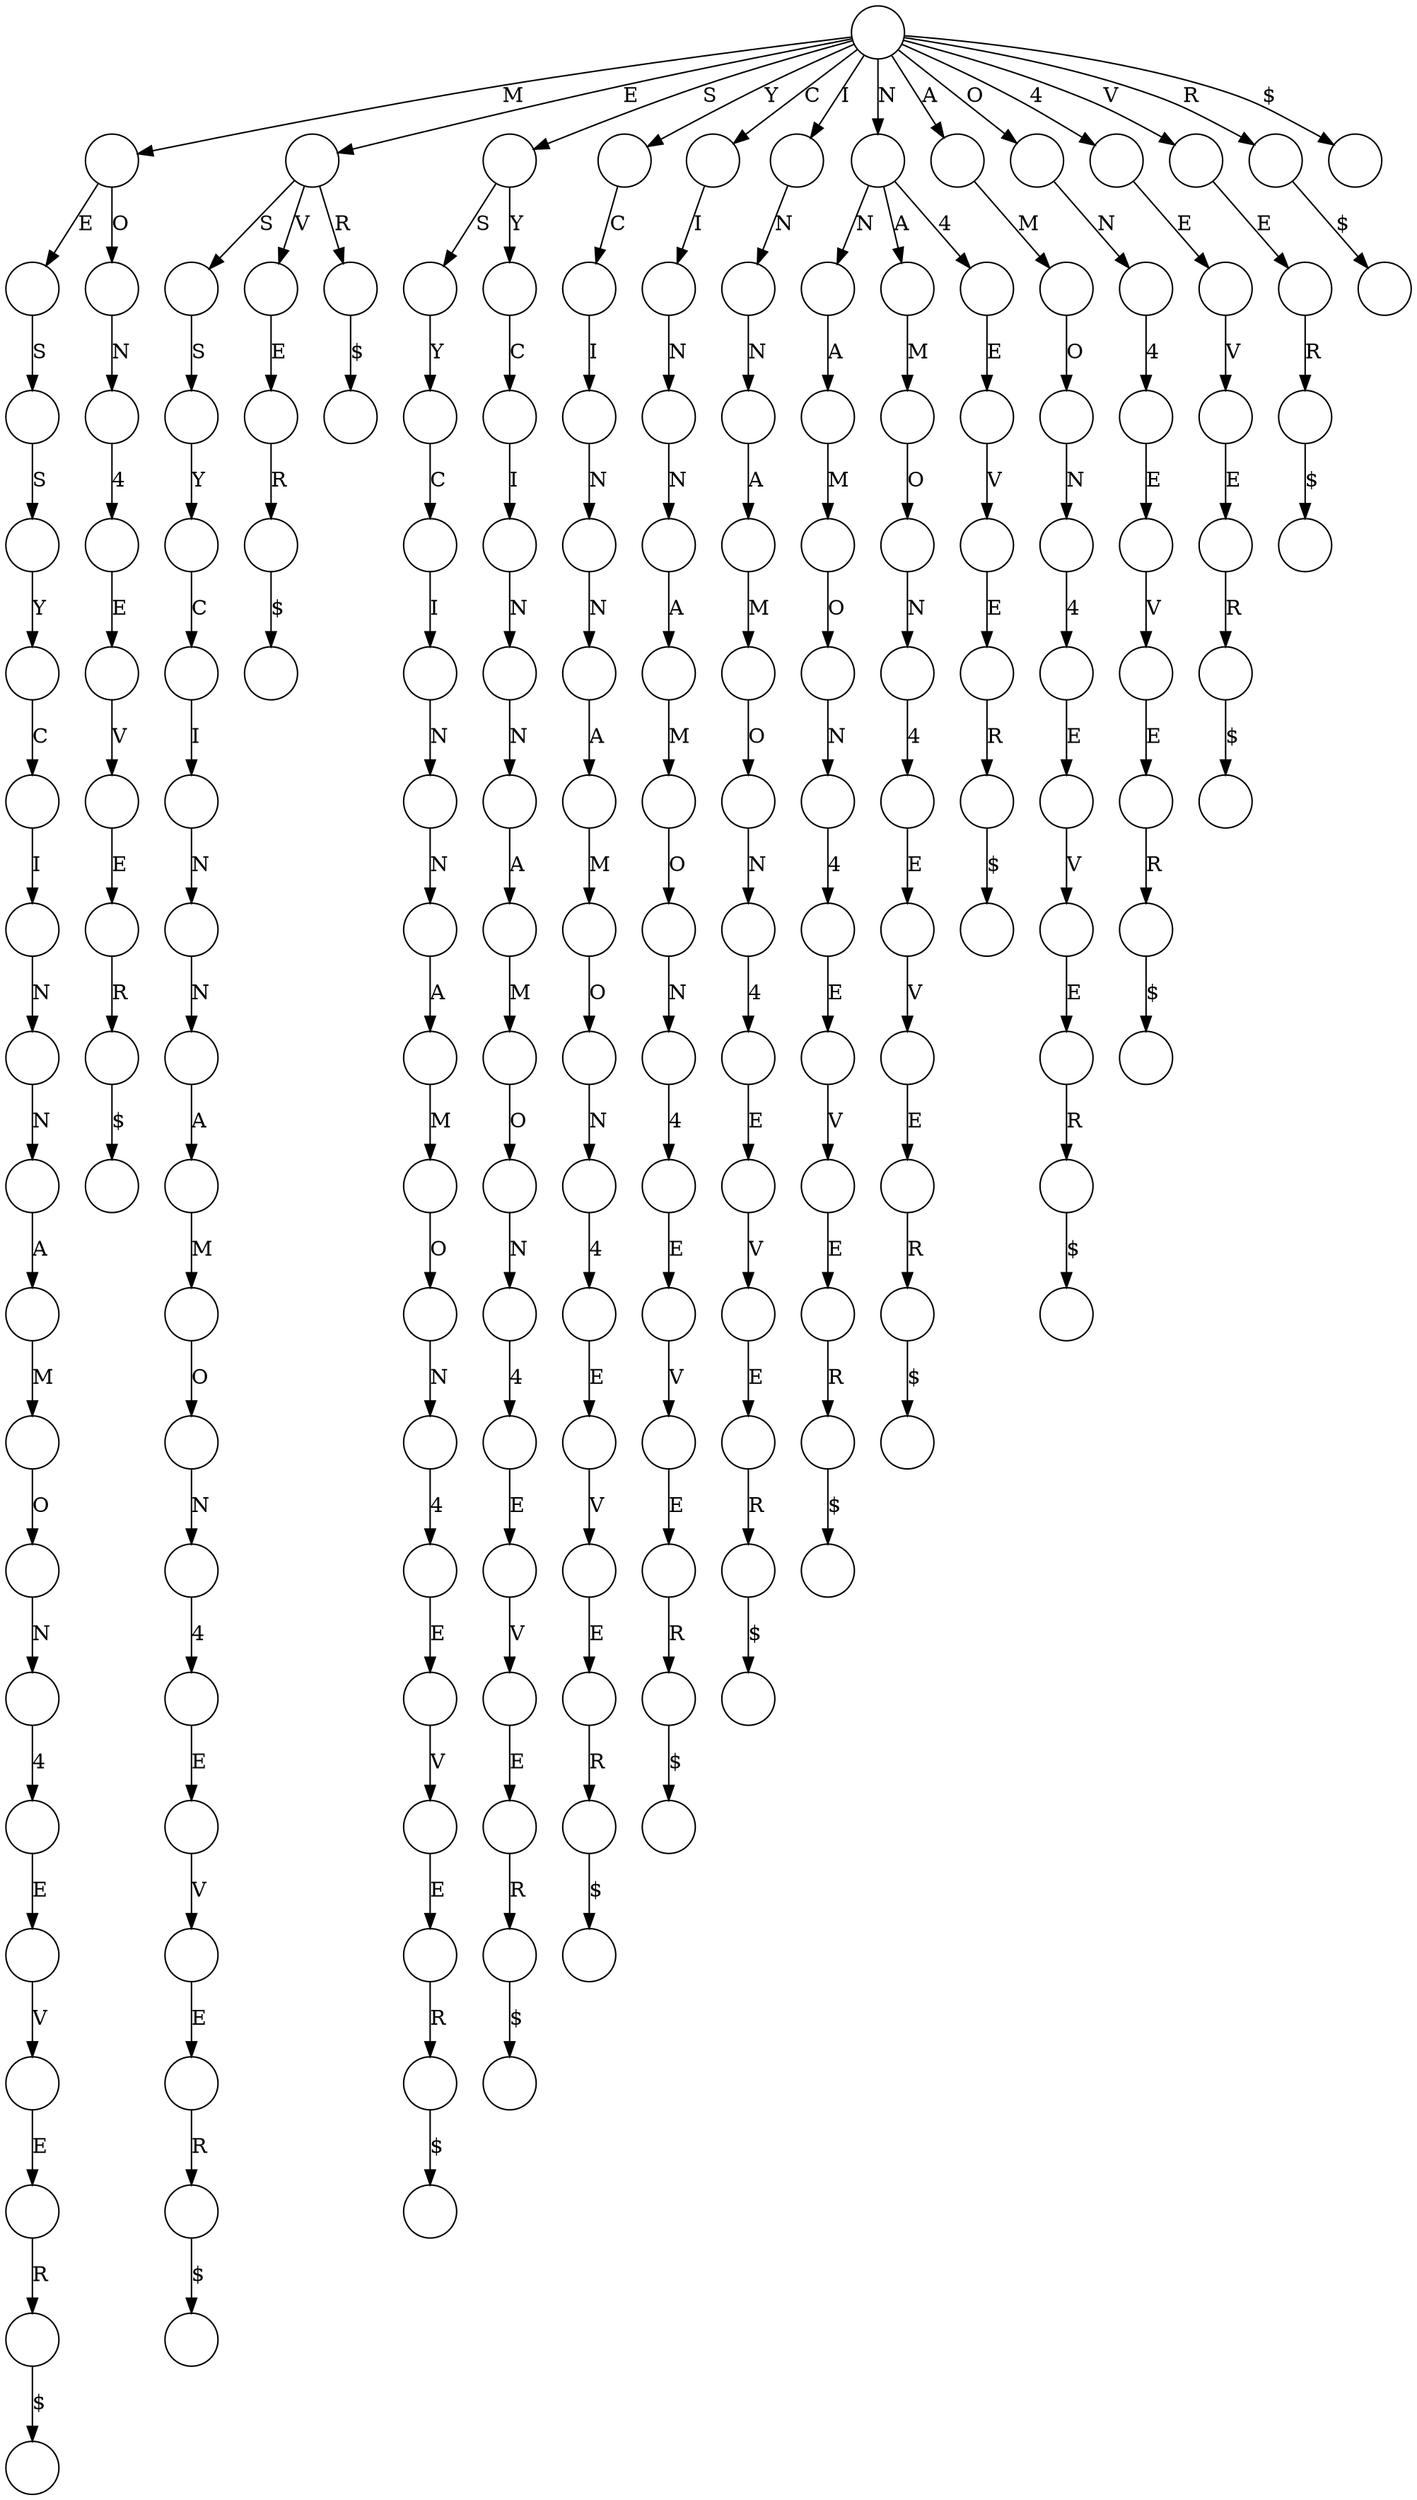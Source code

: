 digraph "Suffix trie" {
  node [shape=circle label=""];
  0 -> 1 [ label="M" ];
  1 -> 2 [ label="E" ];
  2 -> 3 [ label="S" ];
  3 -> 4 [ label="S" ];
  4 -> 5 [ label="Y" ];
  5 -> 6 [ label="C" ];
  6 -> 7 [ label="I" ];
  7 -> 8 [ label="N" ];
  8 -> 9 [ label="N" ];
  9 -> 10 [ label="A" ];
  10 -> 11 [ label="M" ];
  11 -> 12 [ label="O" ];
  12 -> 13 [ label="N" ];
  13 -> 14 [ label="4" ];
  14 -> 15 [ label="E" ];
  15 -> 16 [ label="V" ];
  16 -> 17 [ label="E" ];
  17 -> 18 [ label="R" ];
  18 -> 19 [ label="$" ];
  1 -> 20 [ label="O" ];
  20 -> 21 [ label="N" ];
  21 -> 22 [ label="4" ];
  22 -> 23 [ label="E" ];
  23 -> 24 [ label="V" ];
  24 -> 25 [ label="E" ];
  25 -> 26 [ label="R" ];
  26 -> 27 [ label="$" ];
  0 -> 28 [ label="E" ];
  28 -> 29 [ label="S" ];
  29 -> 30 [ label="S" ];
  30 -> 31 [ label="Y" ];
  31 -> 32 [ label="C" ];
  32 -> 33 [ label="I" ];
  33 -> 34 [ label="N" ];
  34 -> 35 [ label="N" ];
  35 -> 36 [ label="A" ];
  36 -> 37 [ label="M" ];
  37 -> 38 [ label="O" ];
  38 -> 39 [ label="N" ];
  39 -> 40 [ label="4" ];
  40 -> 41 [ label="E" ];
  41 -> 42 [ label="V" ];
  42 -> 43 [ label="E" ];
  43 -> 44 [ label="R" ];
  44 -> 45 [ label="$" ];
  28 -> 46 [ label="V" ];
  46 -> 47 [ label="E" ];
  47 -> 48 [ label="R" ];
  48 -> 49 [ label="$" ];
  28 -> 50 [ label="R" ];
  50 -> 51 [ label="$" ];
  0 -> 52 [ label="S" ];
  52 -> 53 [ label="S" ];
  53 -> 54 [ label="Y" ];
  54 -> 55 [ label="C" ];
  55 -> 56 [ label="I" ];
  56 -> 57 [ label="N" ];
  57 -> 58 [ label="N" ];
  58 -> 59 [ label="A" ];
  59 -> 60 [ label="M" ];
  60 -> 61 [ label="O" ];
  61 -> 62 [ label="N" ];
  62 -> 63 [ label="4" ];
  63 -> 64 [ label="E" ];
  64 -> 65 [ label="V" ];
  65 -> 66 [ label="E" ];
  66 -> 67 [ label="R" ];
  67 -> 68 [ label="$" ];
  52 -> 69 [ label="Y" ];
  69 -> 70 [ label="C" ];
  70 -> 71 [ label="I" ];
  71 -> 72 [ label="N" ];
  72 -> 73 [ label="N" ];
  73 -> 74 [ label="A" ];
  74 -> 75 [ label="M" ];
  75 -> 76 [ label="O" ];
  76 -> 77 [ label="N" ];
  77 -> 78 [ label="4" ];
  78 -> 79 [ label="E" ];
  79 -> 80 [ label="V" ];
  80 -> 81 [ label="E" ];
  81 -> 82 [ label="R" ];
  82 -> 83 [ label="$" ];
  0 -> 84 [ label="Y" ];
  84 -> 85 [ label="C" ];
  85 -> 86 [ label="I" ];
  86 -> 87 [ label="N" ];
  87 -> 88 [ label="N" ];
  88 -> 89 [ label="A" ];
  89 -> 90 [ label="M" ];
  90 -> 91 [ label="O" ];
  91 -> 92 [ label="N" ];
  92 -> 93 [ label="4" ];
  93 -> 94 [ label="E" ];
  94 -> 95 [ label="V" ];
  95 -> 96 [ label="E" ];
  96 -> 97 [ label="R" ];
  97 -> 98 [ label="$" ];
  0 -> 99 [ label="C" ];
  99 -> 100 [ label="I" ];
  100 -> 101 [ label="N" ];
  101 -> 102 [ label="N" ];
  102 -> 103 [ label="A" ];
  103 -> 104 [ label="M" ];
  104 -> 105 [ label="O" ];
  105 -> 106 [ label="N" ];
  106 -> 107 [ label="4" ];
  107 -> 108 [ label="E" ];
  108 -> 109 [ label="V" ];
  109 -> 110 [ label="E" ];
  110 -> 111 [ label="R" ];
  111 -> 112 [ label="$" ];
  0 -> 113 [ label="I" ];
  113 -> 114 [ label="N" ];
  114 -> 115 [ label="N" ];
  115 -> 116 [ label="A" ];
  116 -> 117 [ label="M" ];
  117 -> 118 [ label="O" ];
  118 -> 119 [ label="N" ];
  119 -> 120 [ label="4" ];
  120 -> 121 [ label="E" ];
  121 -> 122 [ label="V" ];
  122 -> 123 [ label="E" ];
  123 -> 124 [ label="R" ];
  124 -> 125 [ label="$" ];
  0 -> 126 [ label="N" ];
  126 -> 127 [ label="N" ];
  127 -> 128 [ label="A" ];
  128 -> 129 [ label="M" ];
  129 -> 130 [ label="O" ];
  130 -> 131 [ label="N" ];
  131 -> 132 [ label="4" ];
  132 -> 133 [ label="E" ];
  133 -> 134 [ label="V" ];
  134 -> 135 [ label="E" ];
  135 -> 136 [ label="R" ];
  136 -> 137 [ label="$" ];
  126 -> 138 [ label="A" ];
  138 -> 139 [ label="M" ];
  139 -> 140 [ label="O" ];
  140 -> 141 [ label="N" ];
  141 -> 142 [ label="4" ];
  142 -> 143 [ label="E" ];
  143 -> 144 [ label="V" ];
  144 -> 145 [ label="E" ];
  145 -> 146 [ label="R" ];
  146 -> 147 [ label="$" ];
  126 -> 148 [ label="4" ];
  148 -> 149 [ label="E" ];
  149 -> 150 [ label="V" ];
  150 -> 151 [ label="E" ];
  151 -> 152 [ label="R" ];
  152 -> 153 [ label="$" ];
  0 -> 154 [ label="A" ];
  154 -> 155 [ label="M" ];
  155 -> 156 [ label="O" ];
  156 -> 157 [ label="N" ];
  157 -> 158 [ label="4" ];
  158 -> 159 [ label="E" ];
  159 -> 160 [ label="V" ];
  160 -> 161 [ label="E" ];
  161 -> 162 [ label="R" ];
  162 -> 163 [ label="$" ];
  0 -> 164 [ label="O" ];
  164 -> 165 [ label="N" ];
  165 -> 166 [ label="4" ];
  166 -> 167 [ label="E" ];
  167 -> 168 [ label="V" ];
  168 -> 169 [ label="E" ];
  169 -> 170 [ label="R" ];
  170 -> 171 [ label="$" ];
  0 -> 172 [ label="4" ];
  172 -> 173 [ label="E" ];
  173 -> 174 [ label="V" ];
  174 -> 175 [ label="E" ];
  175 -> 176 [ label="R" ];
  176 -> 177 [ label="$" ];
  0 -> 178 [ label="V" ];
  178 -> 179 [ label="E" ];
  179 -> 180 [ label="R" ];
  180 -> 181 [ label="$" ];
  0 -> 182 [ label="R" ];
  182 -> 183 [ label="$" ];
  0 -> 184 [ label="$" ];
}
